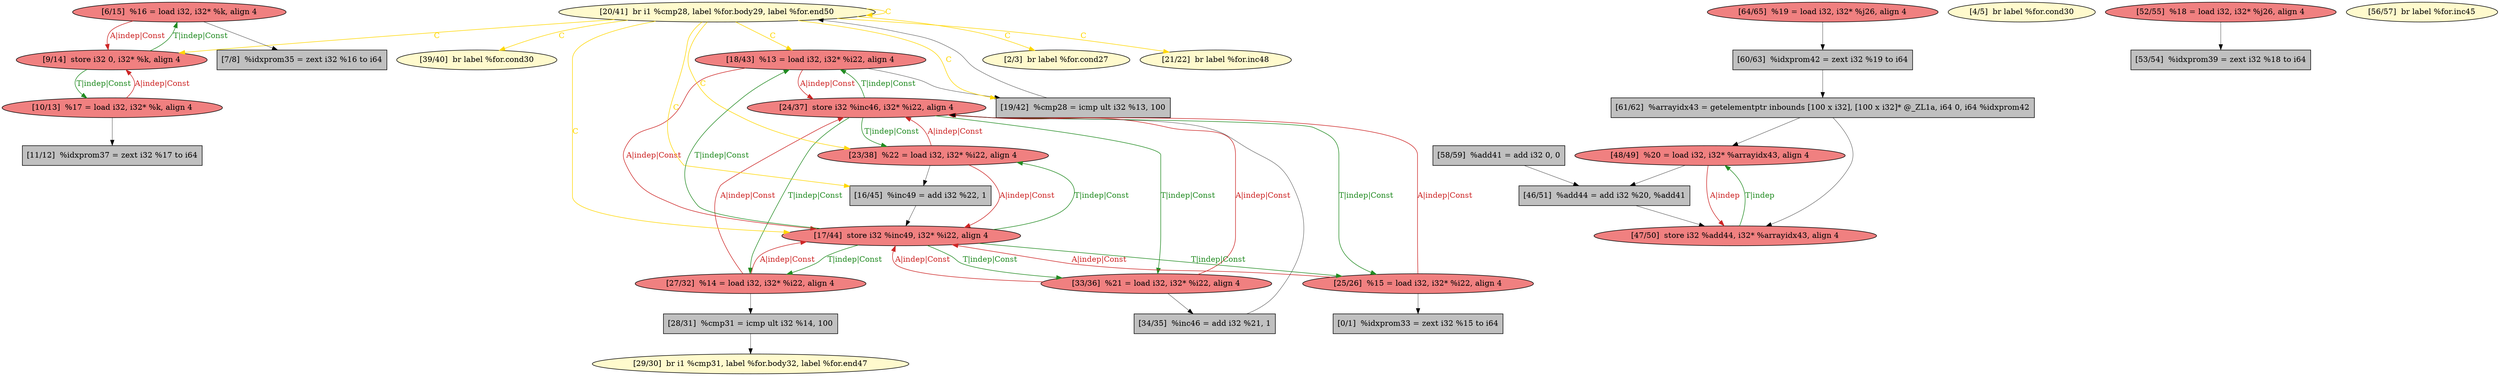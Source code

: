 
digraph G {


node658 [fillcolor=grey,label="[7/8]  %idxprom35 = zext i32 %16 to i64",shape=rectangle,style=filled ]
node656 [fillcolor=grey,label="[61/62]  %arrayidx43 = getelementptr inbounds [100 x i32], [100 x i32]* @_ZL1a, i64 0, i64 %idxprom42",shape=rectangle,style=filled ]
node655 [fillcolor=lightcoral,label="[64/65]  %19 = load i32, i32* %j26, align 4",shape=ellipse,style=filled ]
node661 [fillcolor=lightcoral,label="[24/37]  store i32 %inc46, i32* %i22, align 4",shape=ellipse,style=filled ]
node653 [fillcolor=lightcoral,label="[10/13]  %17 = load i32, i32* %k, align 4",shape=ellipse,style=filled ]
node651 [fillcolor=lightcoral,label="[18/43]  %13 = load i32, i32* %i22, align 4",shape=ellipse,style=filled ]
node650 [fillcolor=lightcoral,label="[27/32]  %14 = load i32, i32* %i22, align 4",shape=ellipse,style=filled ]
node657 [fillcolor=lightcoral,label="[33/36]  %21 = load i32, i32* %i22, align 4",shape=ellipse,style=filled ]
node649 [fillcolor=grey,label="[58/59]  %add41 = add i32 0, 0",shape=rectangle,style=filled ]
node636 [fillcolor=grey,label="[46/51]  %add44 = add i32 %20, %add41",shape=rectangle,style=filled ]
node654 [fillcolor=grey,label="[60/63]  %idxprom42 = zext i32 %19 to i64",shape=rectangle,style=filled ]
node652 [fillcolor=lightcoral,label="[25/26]  %15 = load i32, i32* %i22, align 4",shape=ellipse,style=filled ]
node645 [fillcolor=grey,label="[19/42]  %cmp28 = icmp ult i32 %13, 100",shape=rectangle,style=filled ]
node635 [fillcolor=grey,label="[16/45]  %inc49 = add i32 %22, 1",shape=rectangle,style=filled ]
node647 [fillcolor=lightcoral,label="[9/14]  store i32 0, i32* %k, align 4",shape=ellipse,style=filled ]
node631 [fillcolor=grey,label="[0/1]  %idxprom33 = zext i32 %15 to i64",shape=rectangle,style=filled ]
node641 [fillcolor=lightcoral,label="[48/49]  %20 = load i32, i32* %arrayidx43, align 4",shape=ellipse,style=filled ]
node646 [fillcolor=lemonchiffon,label="[20/41]  br i1 %cmp28, label %for.body29, label %for.end50",shape=ellipse,style=filled ]
node633 [fillcolor=lemonchiffon,label="[4/5]  br label %for.cond30",shape=ellipse,style=filled ]
node662 [fillcolor=lightcoral,label="[47/50]  store i32 %add44, i32* %arrayidx43, align 4",shape=ellipse,style=filled ]
node632 [fillcolor=lemonchiffon,label="[2/3]  br label %for.cond27",shape=ellipse,style=filled ]
node648 [fillcolor=grey,label="[11/12]  %idxprom37 = zext i32 %17 to i64",shape=rectangle,style=filled ]
node637 [fillcolor=grey,label="[34/35]  %inc46 = add i32 %21, 1",shape=rectangle,style=filled ]
node660 [fillcolor=lightcoral,label="[17/44]  store i32 %inc49, i32* %i22, align 4",shape=ellipse,style=filled ]
node634 [fillcolor=lightcoral,label="[6/15]  %16 = load i32, i32* %k, align 4",shape=ellipse,style=filled ]
node638 [fillcolor=lightcoral,label="[23/38]  %22 = load i32, i32* %i22, align 4",shape=ellipse,style=filled ]
node639 [fillcolor=lightcoral,label="[52/55]  %18 = load i32, i32* %j26, align 4",shape=ellipse,style=filled ]
node640 [fillcolor=lemonchiffon,label="[21/22]  br label %for.inc48",shape=ellipse,style=filled ]
node663 [fillcolor=grey,label="[53/54]  %idxprom39 = zext i32 %18 to i64",shape=rectangle,style=filled ]
node659 [fillcolor=lemonchiffon,label="[39/40]  br label %for.cond30",shape=ellipse,style=filled ]
node642 [fillcolor=lemonchiffon,label="[56/57]  br label %for.inc45",shape=ellipse,style=filled ]
node643 [fillcolor=lemonchiffon,label="[29/30]  br i1 %cmp31, label %for.body32, label %for.end47",shape=ellipse,style=filled ]
node644 [fillcolor=grey,label="[28/31]  %cmp31 = icmp ult i32 %14, 100",shape=rectangle,style=filled ]

node662->node641 [style=solid,color=forestgreen,label="T|indep",penwidth=1.0,fontcolor=forestgreen ]
node641->node662 [style=solid,color=firebrick3,label="A|indep",penwidth=1.0,fontcolor=firebrick3 ]
node638->node661 [style=solid,color=firebrick3,label="A|indep|Const",penwidth=1.0,fontcolor=firebrick3 ]
node661->node638 [style=solid,color=forestgreen,label="T|indep|Const",penwidth=1.0,fontcolor=forestgreen ]
node656->node662 [style=solid,color=black,label="",penwidth=0.5,fontcolor=black ]
node646->node632 [style=solid,color=gold,label="C",penwidth=1.0,fontcolor=gold ]
node661->node650 [style=solid,color=forestgreen,label="T|indep|Const",penwidth=1.0,fontcolor=forestgreen ]
node650->node661 [style=solid,color=firebrick3,label="A|indep|Const",penwidth=1.0,fontcolor=firebrick3 ]
node660->node652 [style=solid,color=forestgreen,label="T|indep|Const",penwidth=1.0,fontcolor=forestgreen ]
node651->node660 [style=solid,color=firebrick3,label="A|indep|Const",penwidth=1.0,fontcolor=firebrick3 ]
node646->node635 [style=solid,color=gold,label="C",penwidth=1.0,fontcolor=gold ]
node655->node654 [style=solid,color=black,label="",penwidth=0.5,fontcolor=black ]
node646->node647 [style=solid,color=gold,label="C",penwidth=1.0,fontcolor=gold ]
node635->node660 [style=solid,color=black,label="",penwidth=0.5,fontcolor=black ]
node660->node638 [style=solid,color=forestgreen,label="T|indep|Const",penwidth=1.0,fontcolor=forestgreen ]
node647->node634 [style=solid,color=forestgreen,label="T|indep|Const",penwidth=1.0,fontcolor=forestgreen ]
node657->node661 [style=solid,color=firebrick3,label="A|indep|Const",penwidth=1.0,fontcolor=firebrick3 ]
node638->node660 [style=solid,color=firebrick3,label="A|indep|Const",penwidth=1.0,fontcolor=firebrick3 ]
node653->node648 [style=solid,color=black,label="",penwidth=0.5,fontcolor=black ]
node660->node651 [style=solid,color=forestgreen,label="T|indep|Const",penwidth=1.0,fontcolor=forestgreen ]
node646->node638 [style=solid,color=gold,label="C",penwidth=1.0,fontcolor=gold ]
node651->node661 [style=solid,color=firebrick3,label="A|indep|Const",penwidth=1.0,fontcolor=firebrick3 ]
node661->node651 [style=solid,color=forestgreen,label="T|indep|Const",penwidth=1.0,fontcolor=forestgreen ]
node641->node636 [style=solid,color=black,label="",penwidth=0.5,fontcolor=black ]
node657->node660 [style=solid,color=firebrick3,label="A|indep|Const",penwidth=1.0,fontcolor=firebrick3 ]
node649->node636 [style=solid,color=black,label="",penwidth=0.5,fontcolor=black ]
node661->node657 [style=solid,color=forestgreen,label="T|indep|Const",penwidth=1.0,fontcolor=forestgreen ]
node646->node651 [style=solid,color=gold,label="C",penwidth=1.0,fontcolor=gold ]
node661->node652 [style=solid,color=forestgreen,label="T|indep|Const",penwidth=1.0,fontcolor=forestgreen ]
node646->node659 [style=solid,color=gold,label="C",penwidth=1.0,fontcolor=gold ]
node660->node657 [style=solid,color=forestgreen,label="T|indep|Const",penwidth=1.0,fontcolor=forestgreen ]
node646->node645 [style=solid,color=gold,label="C",penwidth=1.0,fontcolor=gold ]
node651->node645 [style=solid,color=black,label="",penwidth=0.5,fontcolor=black ]
node646->node640 [style=solid,color=gold,label="C",penwidth=1.0,fontcolor=gold ]
node634->node658 [style=solid,color=black,label="",penwidth=0.5,fontcolor=black ]
node646->node646 [style=solid,color=gold,label="C",penwidth=1.0,fontcolor=gold ]
node650->node644 [style=solid,color=black,label="",penwidth=0.5,fontcolor=black ]
node653->node647 [style=solid,color=firebrick3,label="A|indep|Const",penwidth=1.0,fontcolor=firebrick3 ]
node639->node663 [style=solid,color=black,label="",penwidth=0.5,fontcolor=black ]
node637->node661 [style=solid,color=black,label="",penwidth=0.5,fontcolor=black ]
node654->node656 [style=solid,color=black,label="",penwidth=0.5,fontcolor=black ]
node634->node647 [style=solid,color=firebrick3,label="A|indep|Const",penwidth=1.0,fontcolor=firebrick3 ]
node636->node662 [style=solid,color=black,label="",penwidth=0.5,fontcolor=black ]
node652->node631 [style=solid,color=black,label="",penwidth=0.5,fontcolor=black ]
node645->node646 [style=solid,color=black,label="",penwidth=0.5,fontcolor=black ]
node650->node660 [style=solid,color=firebrick3,label="A|indep|Const",penwidth=1.0,fontcolor=firebrick3 ]
node652->node661 [style=solid,color=firebrick3,label="A|indep|Const",penwidth=1.0,fontcolor=firebrick3 ]
node656->node641 [style=solid,color=black,label="",penwidth=0.5,fontcolor=black ]
node652->node660 [style=solid,color=firebrick3,label="A|indep|Const",penwidth=1.0,fontcolor=firebrick3 ]
node646->node660 [style=solid,color=gold,label="C",penwidth=1.0,fontcolor=gold ]
node638->node635 [style=solid,color=black,label="",penwidth=0.5,fontcolor=black ]
node660->node650 [style=solid,color=forestgreen,label="T|indep|Const",penwidth=1.0,fontcolor=forestgreen ]
node644->node643 [style=solid,color=black,label="",penwidth=0.5,fontcolor=black ]
node657->node637 [style=solid,color=black,label="",penwidth=0.5,fontcolor=black ]
node647->node653 [style=solid,color=forestgreen,label="T|indep|Const",penwidth=1.0,fontcolor=forestgreen ]


}
